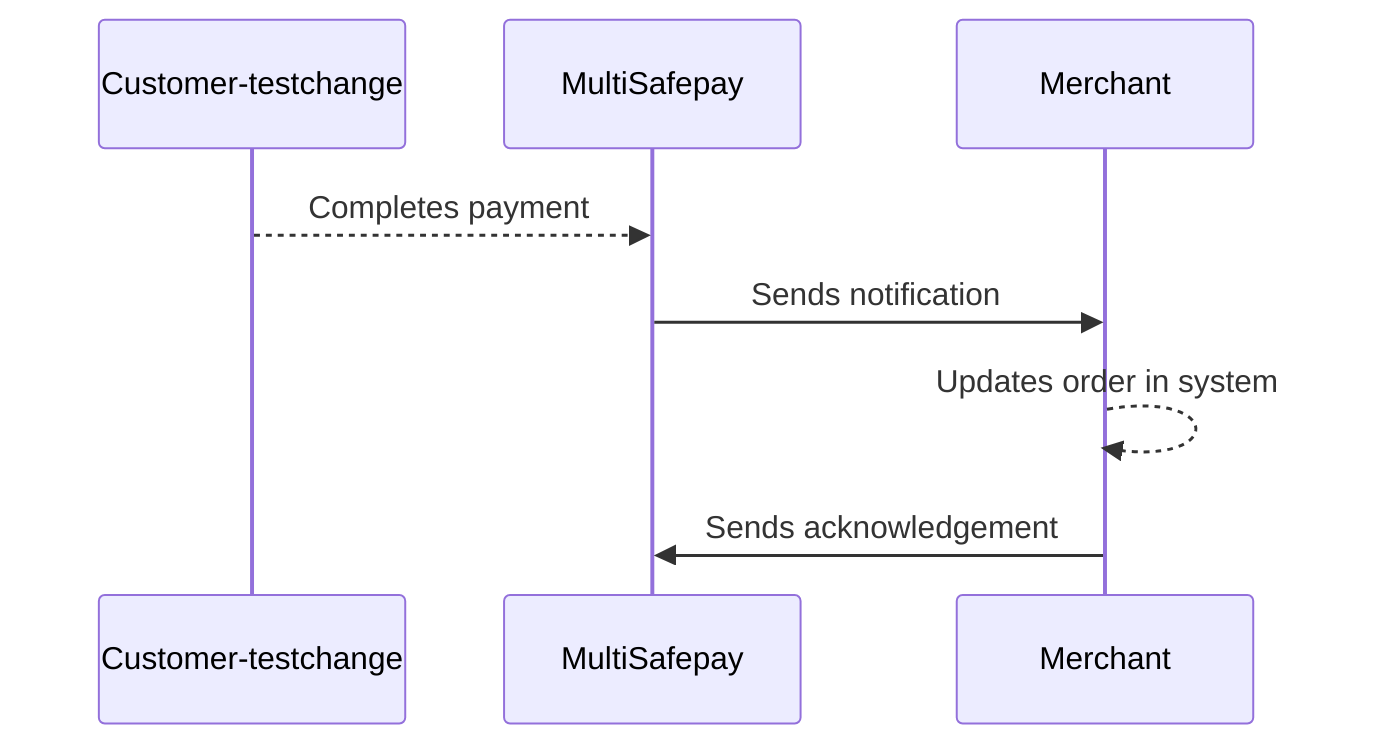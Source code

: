 sequenceDiagram
    participant C as Customer-testchange
    participant Mu as MultiSafepay
    participant Me as Merchant

    C-->>Mu: Completes payment
    Mu->>Me: Sends notification
    Me-->>Me: Updates order in system
    Me->>Mu: Sends acknowledgement